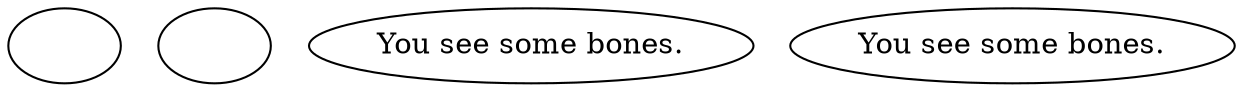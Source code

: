 digraph diBones {
  "checkPartyMembersNearDoor" [style=filled       fillcolor="#FFFFFF"       color="#000000"]
  "checkPartyMembersNearDoor" [label=""]
  "start" [style=filled       fillcolor="#FFFFFF"       color="#000000"]
  "start" [label=""]
  "look_at_p_proc" [style=filled       fillcolor="#FFFFFF"       color="#000000"]
  "look_at_p_proc" [label="You see some bones."]
  "description_p_proc" [style=filled       fillcolor="#FFFFFF"       color="#000000"]
  "description_p_proc" [label="You see some bones."]
}